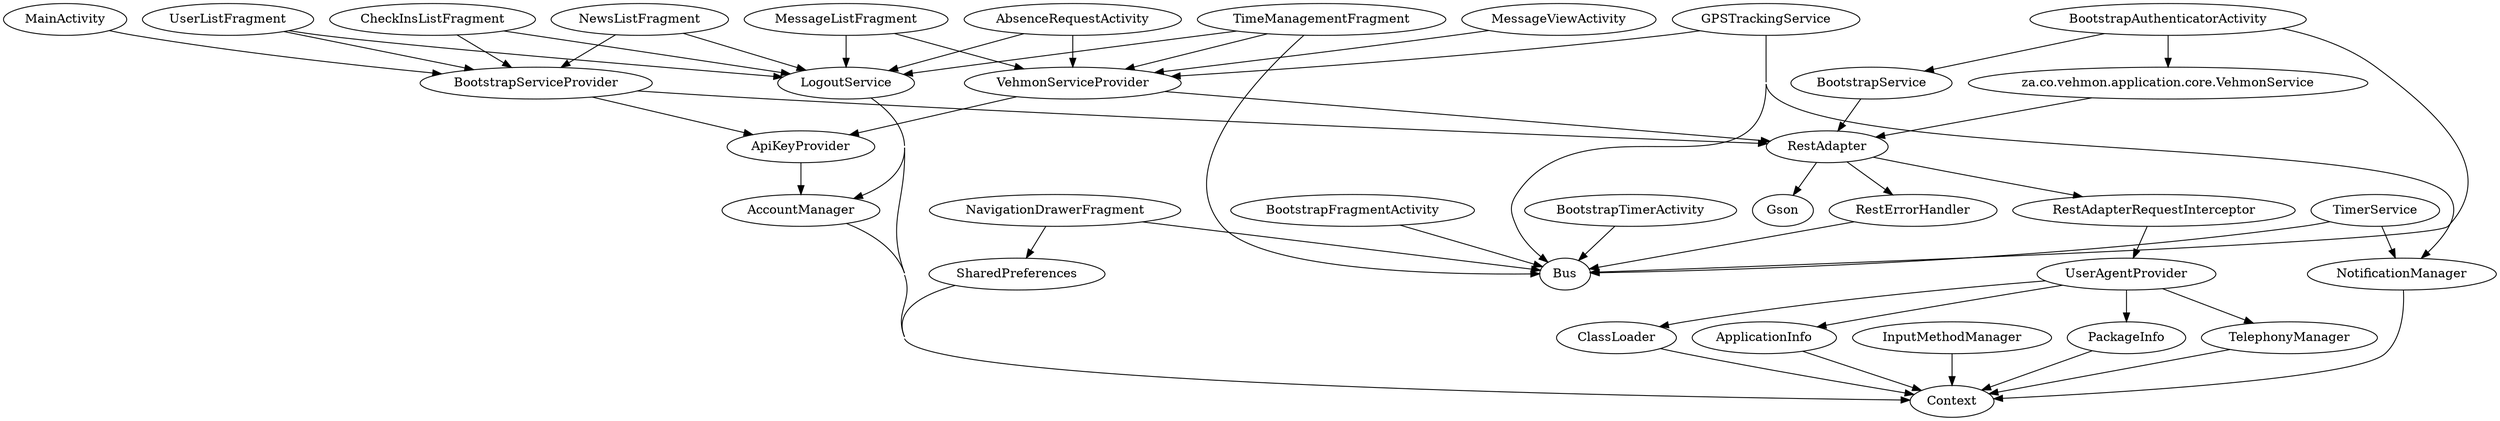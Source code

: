 digraph G1 {
  concentrate = true;
  AbsenceRequestActivity -> VehmonServiceProvider;
  AbsenceRequestActivity -> LogoutService;
  AccountManager -> Context;
  ApiKeyProvider -> AccountManager;
  ApplicationInfo -> Context;
  BootstrapAuthenticatorActivity -> BootstrapService;
  n2 [label="za.co.vehmon.application.core.VehmonService"];
  BootstrapAuthenticatorActivity -> n2;
  BootstrapAuthenticatorActivity -> Bus;
  BootstrapFragmentActivity -> Bus;
  BootstrapService -> RestAdapter;
  BootstrapServiceProvider -> RestAdapter;
  BootstrapServiceProvider -> ApiKeyProvider;
  BootstrapTimerActivity -> Bus;
  CheckInsListFragment -> LogoutService;
  CheckInsListFragment -> BootstrapServiceProvider;
  ClassLoader -> Context;
  GPSTrackingService -> VehmonServiceProvider;
  GPSTrackingService -> NotificationManager;
  GPSTrackingService -> Bus;
  InputMethodManager -> Context;
  LogoutService -> AccountManager;
  LogoutService -> Context;
  MainActivity -> BootstrapServiceProvider;
  MessageListFragment -> VehmonServiceProvider;
  MessageListFragment -> LogoutService;
  MessageViewActivity -> VehmonServiceProvider;
  NavigationDrawerFragment -> SharedPreferences;
  NavigationDrawerFragment -> Bus;
  NewsListFragment -> LogoutService;
  NewsListFragment -> BootstrapServiceProvider;
  NotificationManager -> Context;
  PackageInfo -> Context;
  RestAdapter -> Gson;
  RestAdapter -> RestErrorHandler;
  RestAdapter -> RestAdapterRequestInterceptor;
  RestAdapterRequestInterceptor -> UserAgentProvider;
  RestErrorHandler -> Bus;
  SharedPreferences -> Context;
  TelephonyManager -> Context;
  TimeManagementFragment -> VehmonServiceProvider;
  TimeManagementFragment -> LogoutService;
  TimeManagementFragment -> Bus;
  TimerService -> NotificationManager;
  TimerService -> Bus;
  UserAgentProvider -> ClassLoader;
  UserAgentProvider -> TelephonyManager;
  UserAgentProvider -> ApplicationInfo;
  UserAgentProvider -> PackageInfo;
  UserListFragment -> LogoutService;
  UserListFragment -> BootstrapServiceProvider;
  VehmonServiceProvider -> RestAdapter;
  VehmonServiceProvider -> ApiKeyProvider;
  n2 -> RestAdapter;
}
